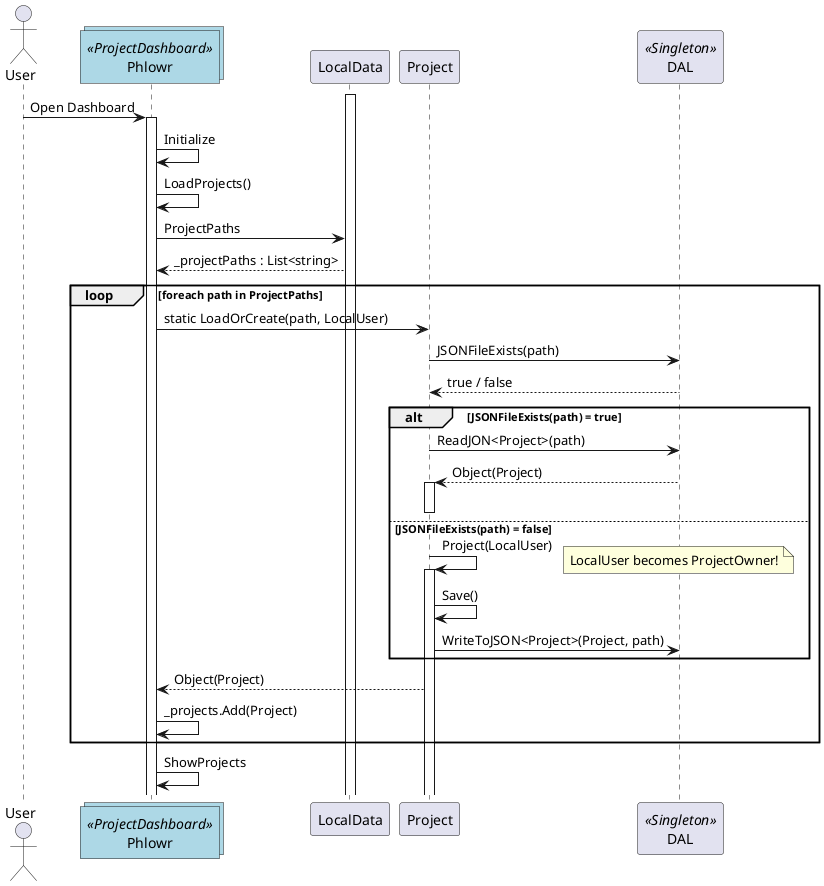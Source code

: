 @startuml loadProjectsSequence
Actor User
collections Phlowr <<ProjectDashboard>> #LightBlue
participant LocalData
participant Project
participant DAL <<Singleton>>

activate LocalData

User -> Phlowr : Open Dashboard
Activate Phlowr
Phlowr -> Phlowr : Initialize
Phlowr -> Phlowr : LoadProjects()
Phlowr -> LocalData : ProjectPaths
LocalData --> Phlowr : _projectPaths : List<string>

loop foreach path in ProjectPaths
    Phlowr -> Project : static LoadOrCreate(path, LocalUser)
    Project -> DAL : JSONFileExists(path)
    DAL --> Project: true / false

    alt JSONFileExists(path) = true
        Project -> DAL :ReadJON<Project>(path)
        DAL --> Project : Object(Project)
        activate Project
        deactivate Project

        else JSONFileExists(path) = false
        Project -> Project : Project(LocalUser)
        note right
        LocalUser becomes ProjectOwner!
        end note
        activate Project
        Project -> Project : Save()
        Project -> DAL : WriteToJSON<Project>(Project, path)
    end

    Project --> Phlowr : Object(Project)
    Phlowr -> Phlowr : _projects.Add(Project)
end

Phlowr -> Phlowr : ShowProjects

@enduml